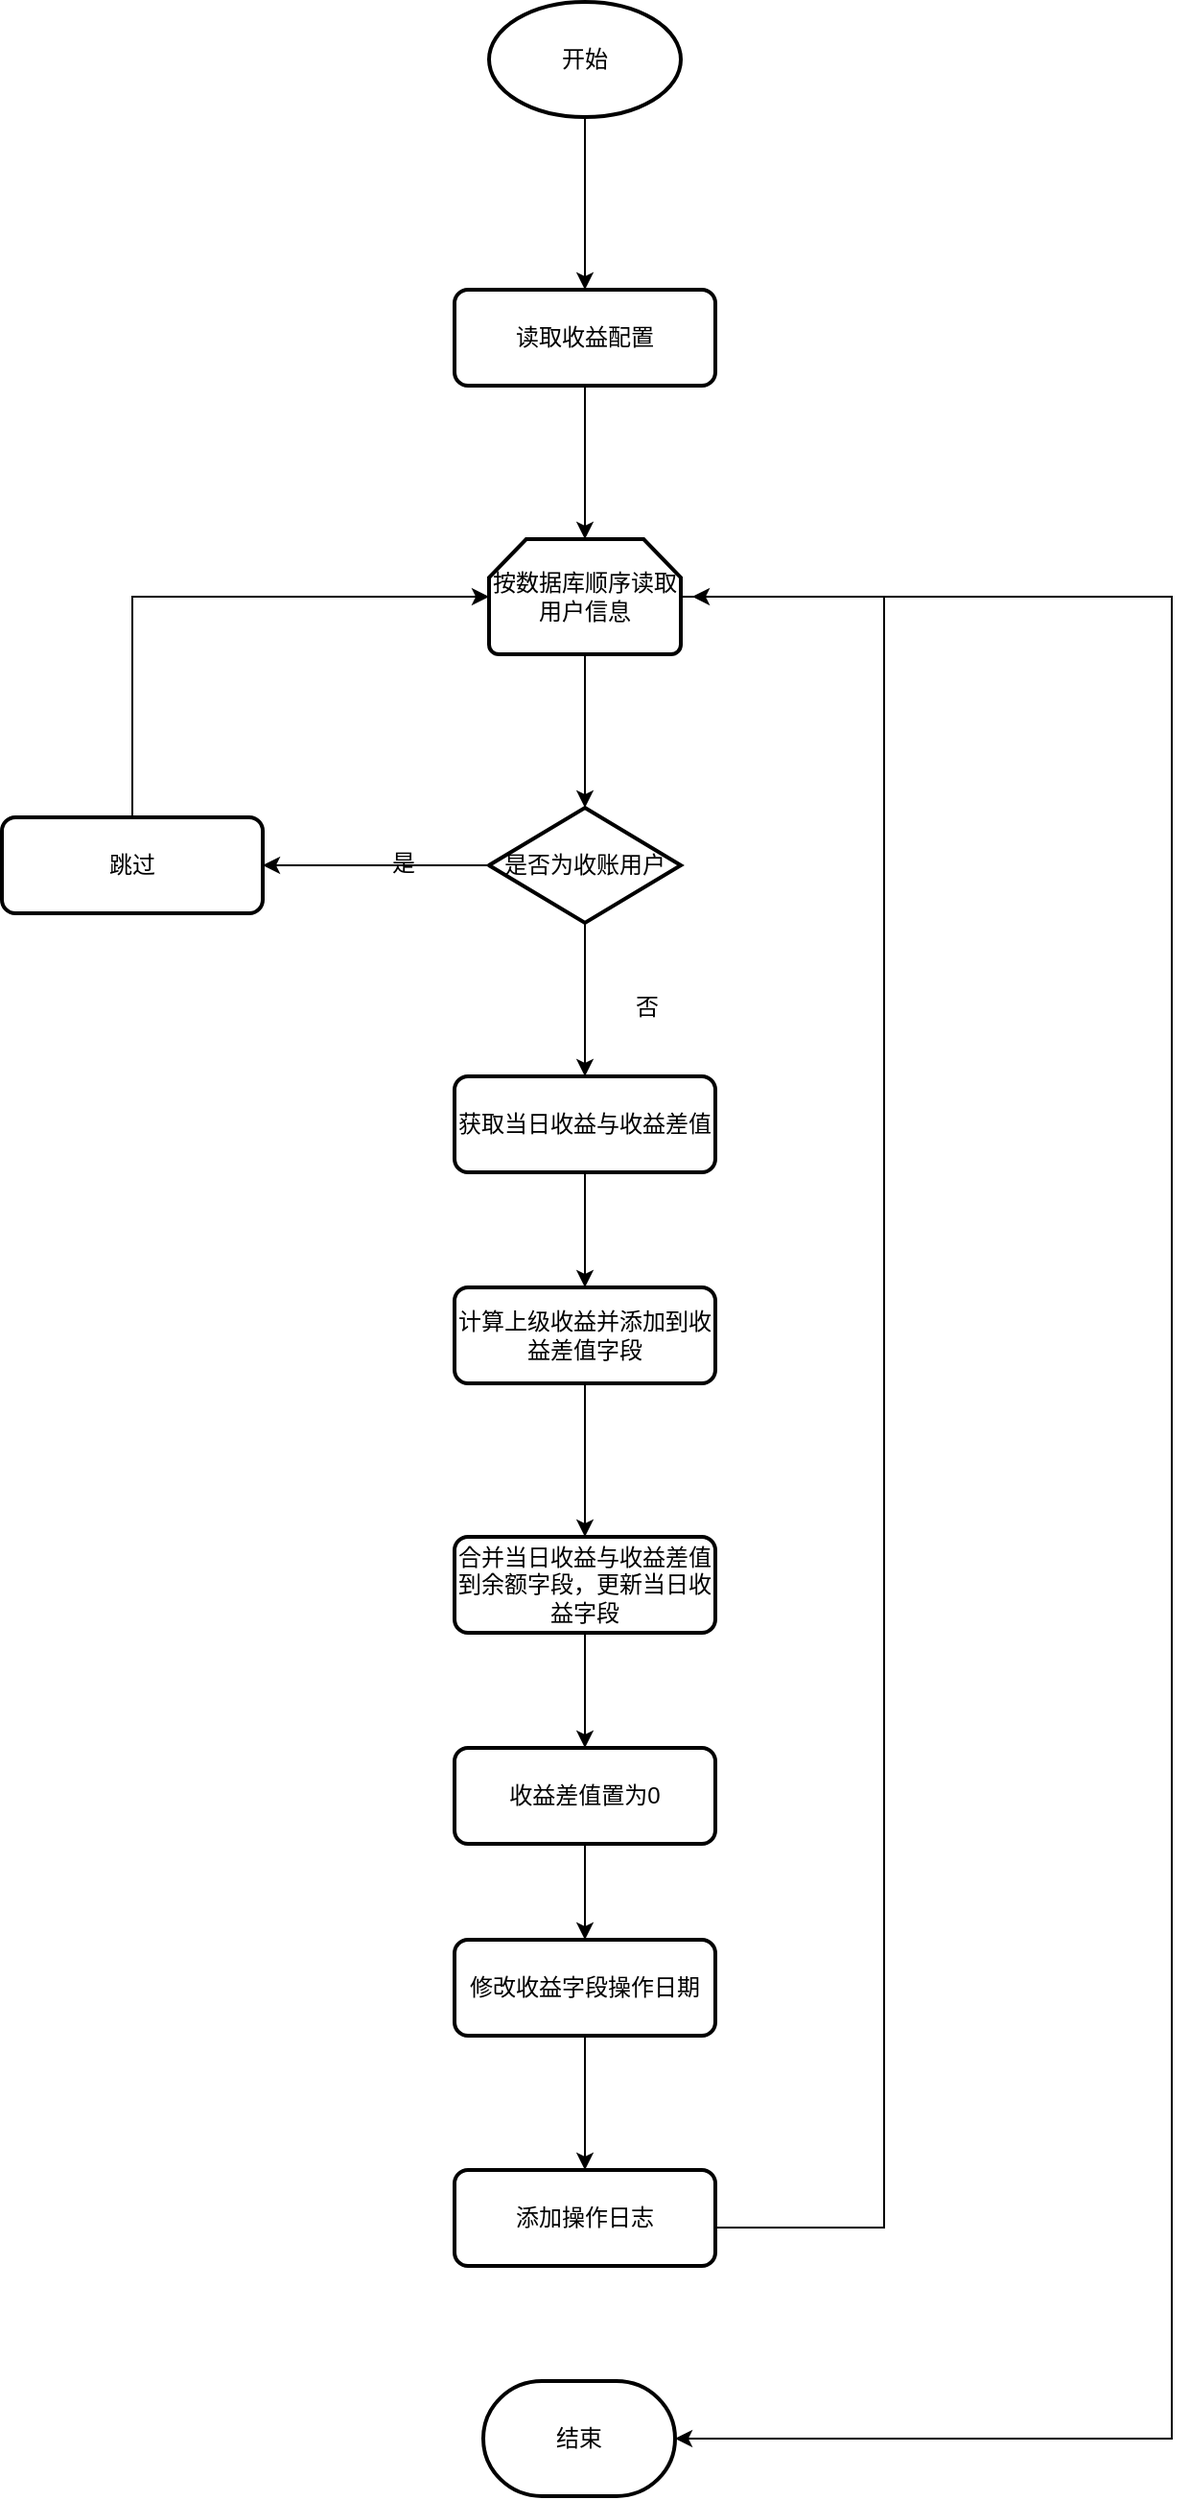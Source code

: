 <mxfile version="13.1.1" type="github">
  <diagram id="C5RBs43oDa-KdzZeNtuy" name="Page-1">
    <mxGraphModel dx="1038" dy="556" grid="1" gridSize="10" guides="1" tooltips="1" connect="1" arrows="1" fold="1" page="1" pageScale="1" pageWidth="827" pageHeight="1169" math="0" shadow="0">
      <root>
        <mxCell id="WIyWlLk6GJQsqaUBKTNV-0" />
        <mxCell id="WIyWlLk6GJQsqaUBKTNV-1" parent="WIyWlLk6GJQsqaUBKTNV-0" />
        <mxCell id="c80w9oIMeN7Q-BQ2yAEg-27" style="edgeStyle=orthogonalEdgeStyle;rounded=0;orthogonalLoop=1;jettySize=auto;html=1;entryX=0.5;entryY=0;entryDx=0;entryDy=0;" edge="1" parent="WIyWlLk6GJQsqaUBKTNV-1" source="c80w9oIMeN7Q-BQ2yAEg-0" target="c80w9oIMeN7Q-BQ2yAEg-1">
          <mxGeometry relative="1" as="geometry" />
        </mxCell>
        <mxCell id="c80w9oIMeN7Q-BQ2yAEg-0" value="开始" style="strokeWidth=2;html=1;shape=mxgraph.flowchart.start_1;whiteSpace=wrap;" vertex="1" parent="WIyWlLk6GJQsqaUBKTNV-1">
          <mxGeometry x="364" y="30" width="100" height="60" as="geometry" />
        </mxCell>
        <mxCell id="c80w9oIMeN7Q-BQ2yAEg-28" style="edgeStyle=orthogonalEdgeStyle;rounded=0;orthogonalLoop=1;jettySize=auto;html=1;entryX=0.5;entryY=0;entryDx=0;entryDy=0;entryPerimeter=0;" edge="1" parent="WIyWlLk6GJQsqaUBKTNV-1" source="c80w9oIMeN7Q-BQ2yAEg-1" target="c80w9oIMeN7Q-BQ2yAEg-6">
          <mxGeometry relative="1" as="geometry" />
        </mxCell>
        <mxCell id="c80w9oIMeN7Q-BQ2yAEg-1" value="读取收益配置" style="rounded=1;whiteSpace=wrap;html=1;absoluteArcSize=1;arcSize=14;strokeWidth=2;" vertex="1" parent="WIyWlLk6GJQsqaUBKTNV-1">
          <mxGeometry x="346" y="180" width="136" height="50" as="geometry" />
        </mxCell>
        <mxCell id="c80w9oIMeN7Q-BQ2yAEg-10" style="edgeStyle=orthogonalEdgeStyle;rounded=0;orthogonalLoop=1;jettySize=auto;html=1;entryX=0.5;entryY=0;entryDx=0;entryDy=0;" edge="1" parent="WIyWlLk6GJQsqaUBKTNV-1" source="c80w9oIMeN7Q-BQ2yAEg-5" target="c80w9oIMeN7Q-BQ2yAEg-7">
          <mxGeometry relative="1" as="geometry" />
        </mxCell>
        <mxCell id="c80w9oIMeN7Q-BQ2yAEg-13" style="edgeStyle=orthogonalEdgeStyle;rounded=0;orthogonalLoop=1;jettySize=auto;html=1;" edge="1" parent="WIyWlLk6GJQsqaUBKTNV-1" source="c80w9oIMeN7Q-BQ2yAEg-5" target="c80w9oIMeN7Q-BQ2yAEg-12">
          <mxGeometry relative="1" as="geometry" />
        </mxCell>
        <mxCell id="c80w9oIMeN7Q-BQ2yAEg-5" value="是否为收账用户" style="strokeWidth=2;html=1;shape=mxgraph.flowchart.decision;whiteSpace=wrap;" vertex="1" parent="WIyWlLk6GJQsqaUBKTNV-1">
          <mxGeometry x="364" y="450" width="100" height="60" as="geometry" />
        </mxCell>
        <mxCell id="c80w9oIMeN7Q-BQ2yAEg-8" style="edgeStyle=orthogonalEdgeStyle;rounded=0;orthogonalLoop=1;jettySize=auto;html=1;" edge="1" parent="WIyWlLk6GJQsqaUBKTNV-1" source="c80w9oIMeN7Q-BQ2yAEg-6" target="c80w9oIMeN7Q-BQ2yAEg-5">
          <mxGeometry relative="1" as="geometry" />
        </mxCell>
        <mxCell id="c80w9oIMeN7Q-BQ2yAEg-31" style="edgeStyle=orthogonalEdgeStyle;rounded=0;orthogonalLoop=1;jettySize=auto;html=1;" edge="1" parent="WIyWlLk6GJQsqaUBKTNV-1" source="c80w9oIMeN7Q-BQ2yAEg-6" target="c80w9oIMeN7Q-BQ2yAEg-30">
          <mxGeometry relative="1" as="geometry">
            <mxPoint x="680" y="1390" as="targetPoint" />
            <Array as="points">
              <mxPoint x="720" y="340" />
              <mxPoint x="720" y="1300" />
            </Array>
          </mxGeometry>
        </mxCell>
        <mxCell id="c80w9oIMeN7Q-BQ2yAEg-6" value="&lt;span&gt;按数据库顺序读取用户信息&lt;/span&gt;" style="strokeWidth=2;html=1;shape=mxgraph.flowchart.loop_limit;whiteSpace=wrap;" vertex="1" parent="WIyWlLk6GJQsqaUBKTNV-1">
          <mxGeometry x="364" y="310" width="100" height="60" as="geometry" />
        </mxCell>
        <mxCell id="c80w9oIMeN7Q-BQ2yAEg-20" style="edgeStyle=orthogonalEdgeStyle;rounded=0;orthogonalLoop=1;jettySize=auto;html=1;" edge="1" parent="WIyWlLk6GJQsqaUBKTNV-1" source="c80w9oIMeN7Q-BQ2yAEg-7" target="c80w9oIMeN7Q-BQ2yAEg-17">
          <mxGeometry relative="1" as="geometry" />
        </mxCell>
        <mxCell id="c80w9oIMeN7Q-BQ2yAEg-7" value="获取当日收益与收益差值" style="rounded=1;whiteSpace=wrap;html=1;absoluteArcSize=1;arcSize=14;strokeWidth=2;" vertex="1" parent="WIyWlLk6GJQsqaUBKTNV-1">
          <mxGeometry x="346" y="590" width="136" height="50" as="geometry" />
        </mxCell>
        <mxCell id="c80w9oIMeN7Q-BQ2yAEg-15" style="edgeStyle=orthogonalEdgeStyle;rounded=0;orthogonalLoop=1;jettySize=auto;html=1;" edge="1" parent="WIyWlLk6GJQsqaUBKTNV-1" source="c80w9oIMeN7Q-BQ2yAEg-12" target="c80w9oIMeN7Q-BQ2yAEg-6">
          <mxGeometry relative="1" as="geometry">
            <mxPoint x="178" y="370" as="targetPoint" />
            <Array as="points">
              <mxPoint x="178" y="340" />
            </Array>
          </mxGeometry>
        </mxCell>
        <mxCell id="c80w9oIMeN7Q-BQ2yAEg-12" value="跳过" style="rounded=1;whiteSpace=wrap;html=1;absoluteArcSize=1;arcSize=14;strokeWidth=2;" vertex="1" parent="WIyWlLk6GJQsqaUBKTNV-1">
          <mxGeometry x="110" y="455" width="136" height="50" as="geometry" />
        </mxCell>
        <mxCell id="c80w9oIMeN7Q-BQ2yAEg-14" value="是" style="text;html=1;align=center;verticalAlign=middle;resizable=0;points=[];autosize=1;" vertex="1" parent="WIyWlLk6GJQsqaUBKTNV-1">
          <mxGeometry x="304" y="469" width="30" height="20" as="geometry" />
        </mxCell>
        <mxCell id="c80w9oIMeN7Q-BQ2yAEg-16" value="否" style="text;html=1;align=center;verticalAlign=middle;resizable=0;points=[];autosize=1;" vertex="1" parent="WIyWlLk6GJQsqaUBKTNV-1">
          <mxGeometry x="431" y="544" width="30" height="20" as="geometry" />
        </mxCell>
        <mxCell id="c80w9oIMeN7Q-BQ2yAEg-21" style="edgeStyle=orthogonalEdgeStyle;rounded=0;orthogonalLoop=1;jettySize=auto;html=1;" edge="1" parent="WIyWlLk6GJQsqaUBKTNV-1" source="c80w9oIMeN7Q-BQ2yAEg-17" target="c80w9oIMeN7Q-BQ2yAEg-18">
          <mxGeometry relative="1" as="geometry" />
        </mxCell>
        <mxCell id="c80w9oIMeN7Q-BQ2yAEg-17" value="计算上级收益并添加到收益差值字段" style="rounded=1;whiteSpace=wrap;html=1;absoluteArcSize=1;arcSize=14;strokeWidth=2;" vertex="1" parent="WIyWlLk6GJQsqaUBKTNV-1">
          <mxGeometry x="346" y="700" width="136" height="50" as="geometry" />
        </mxCell>
        <mxCell id="c80w9oIMeN7Q-BQ2yAEg-22" style="edgeStyle=orthogonalEdgeStyle;rounded=0;orthogonalLoop=1;jettySize=auto;html=1;" edge="1" parent="WIyWlLk6GJQsqaUBKTNV-1" source="c80w9oIMeN7Q-BQ2yAEg-18" target="c80w9oIMeN7Q-BQ2yAEg-19">
          <mxGeometry relative="1" as="geometry" />
        </mxCell>
        <mxCell id="c80w9oIMeN7Q-BQ2yAEg-18" value="合并当日收益与收益差值到余额字段，更新当日收益字段" style="rounded=1;whiteSpace=wrap;html=1;absoluteArcSize=1;arcSize=14;strokeWidth=2;" vertex="1" parent="WIyWlLk6GJQsqaUBKTNV-1">
          <mxGeometry x="346" y="830" width="136" height="50" as="geometry" />
        </mxCell>
        <mxCell id="c80w9oIMeN7Q-BQ2yAEg-23" style="edgeStyle=orthogonalEdgeStyle;rounded=0;orthogonalLoop=1;jettySize=auto;html=1;exitX=1;exitY=0.5;exitDx=0;exitDy=0;" edge="1" parent="WIyWlLk6GJQsqaUBKTNV-1" source="c80w9oIMeN7Q-BQ2yAEg-26">
          <mxGeometry relative="1" as="geometry">
            <mxPoint x="470" y="340" as="targetPoint" />
            <Array as="points">
              <mxPoint x="482" y="1190" />
              <mxPoint x="570" y="1190" />
              <mxPoint x="570" y="340" />
            </Array>
          </mxGeometry>
        </mxCell>
        <mxCell id="c80w9oIMeN7Q-BQ2yAEg-25" style="edgeStyle=orthogonalEdgeStyle;rounded=0;orthogonalLoop=1;jettySize=auto;html=1;" edge="1" parent="WIyWlLk6GJQsqaUBKTNV-1" source="c80w9oIMeN7Q-BQ2yAEg-19" target="c80w9oIMeN7Q-BQ2yAEg-24">
          <mxGeometry relative="1" as="geometry" />
        </mxCell>
        <mxCell id="c80w9oIMeN7Q-BQ2yAEg-19" value="收益差值置为0" style="rounded=1;whiteSpace=wrap;html=1;absoluteArcSize=1;arcSize=14;strokeWidth=2;" vertex="1" parent="WIyWlLk6GJQsqaUBKTNV-1">
          <mxGeometry x="346" y="940" width="136" height="50" as="geometry" />
        </mxCell>
        <mxCell id="c80w9oIMeN7Q-BQ2yAEg-29" style="edgeStyle=orthogonalEdgeStyle;rounded=0;orthogonalLoop=1;jettySize=auto;html=1;" edge="1" parent="WIyWlLk6GJQsqaUBKTNV-1" source="c80w9oIMeN7Q-BQ2yAEg-24" target="c80w9oIMeN7Q-BQ2yAEg-26">
          <mxGeometry relative="1" as="geometry" />
        </mxCell>
        <mxCell id="c80w9oIMeN7Q-BQ2yAEg-24" value="修改收益字段操作日期" style="rounded=1;whiteSpace=wrap;html=1;absoluteArcSize=1;arcSize=14;strokeWidth=2;" vertex="1" parent="WIyWlLk6GJQsqaUBKTNV-1">
          <mxGeometry x="346" y="1040" width="136" height="50" as="geometry" />
        </mxCell>
        <mxCell id="c80w9oIMeN7Q-BQ2yAEg-26" value="添加操作日志" style="rounded=1;whiteSpace=wrap;html=1;absoluteArcSize=1;arcSize=14;strokeWidth=2;" vertex="1" parent="WIyWlLk6GJQsqaUBKTNV-1">
          <mxGeometry x="346" y="1160" width="136" height="50" as="geometry" />
        </mxCell>
        <mxCell id="c80w9oIMeN7Q-BQ2yAEg-30" value="结束" style="strokeWidth=2;html=1;shape=mxgraph.flowchart.terminator;whiteSpace=wrap;" vertex="1" parent="WIyWlLk6GJQsqaUBKTNV-1">
          <mxGeometry x="361" y="1270" width="100" height="60" as="geometry" />
        </mxCell>
      </root>
    </mxGraphModel>
  </diagram>
</mxfile>
